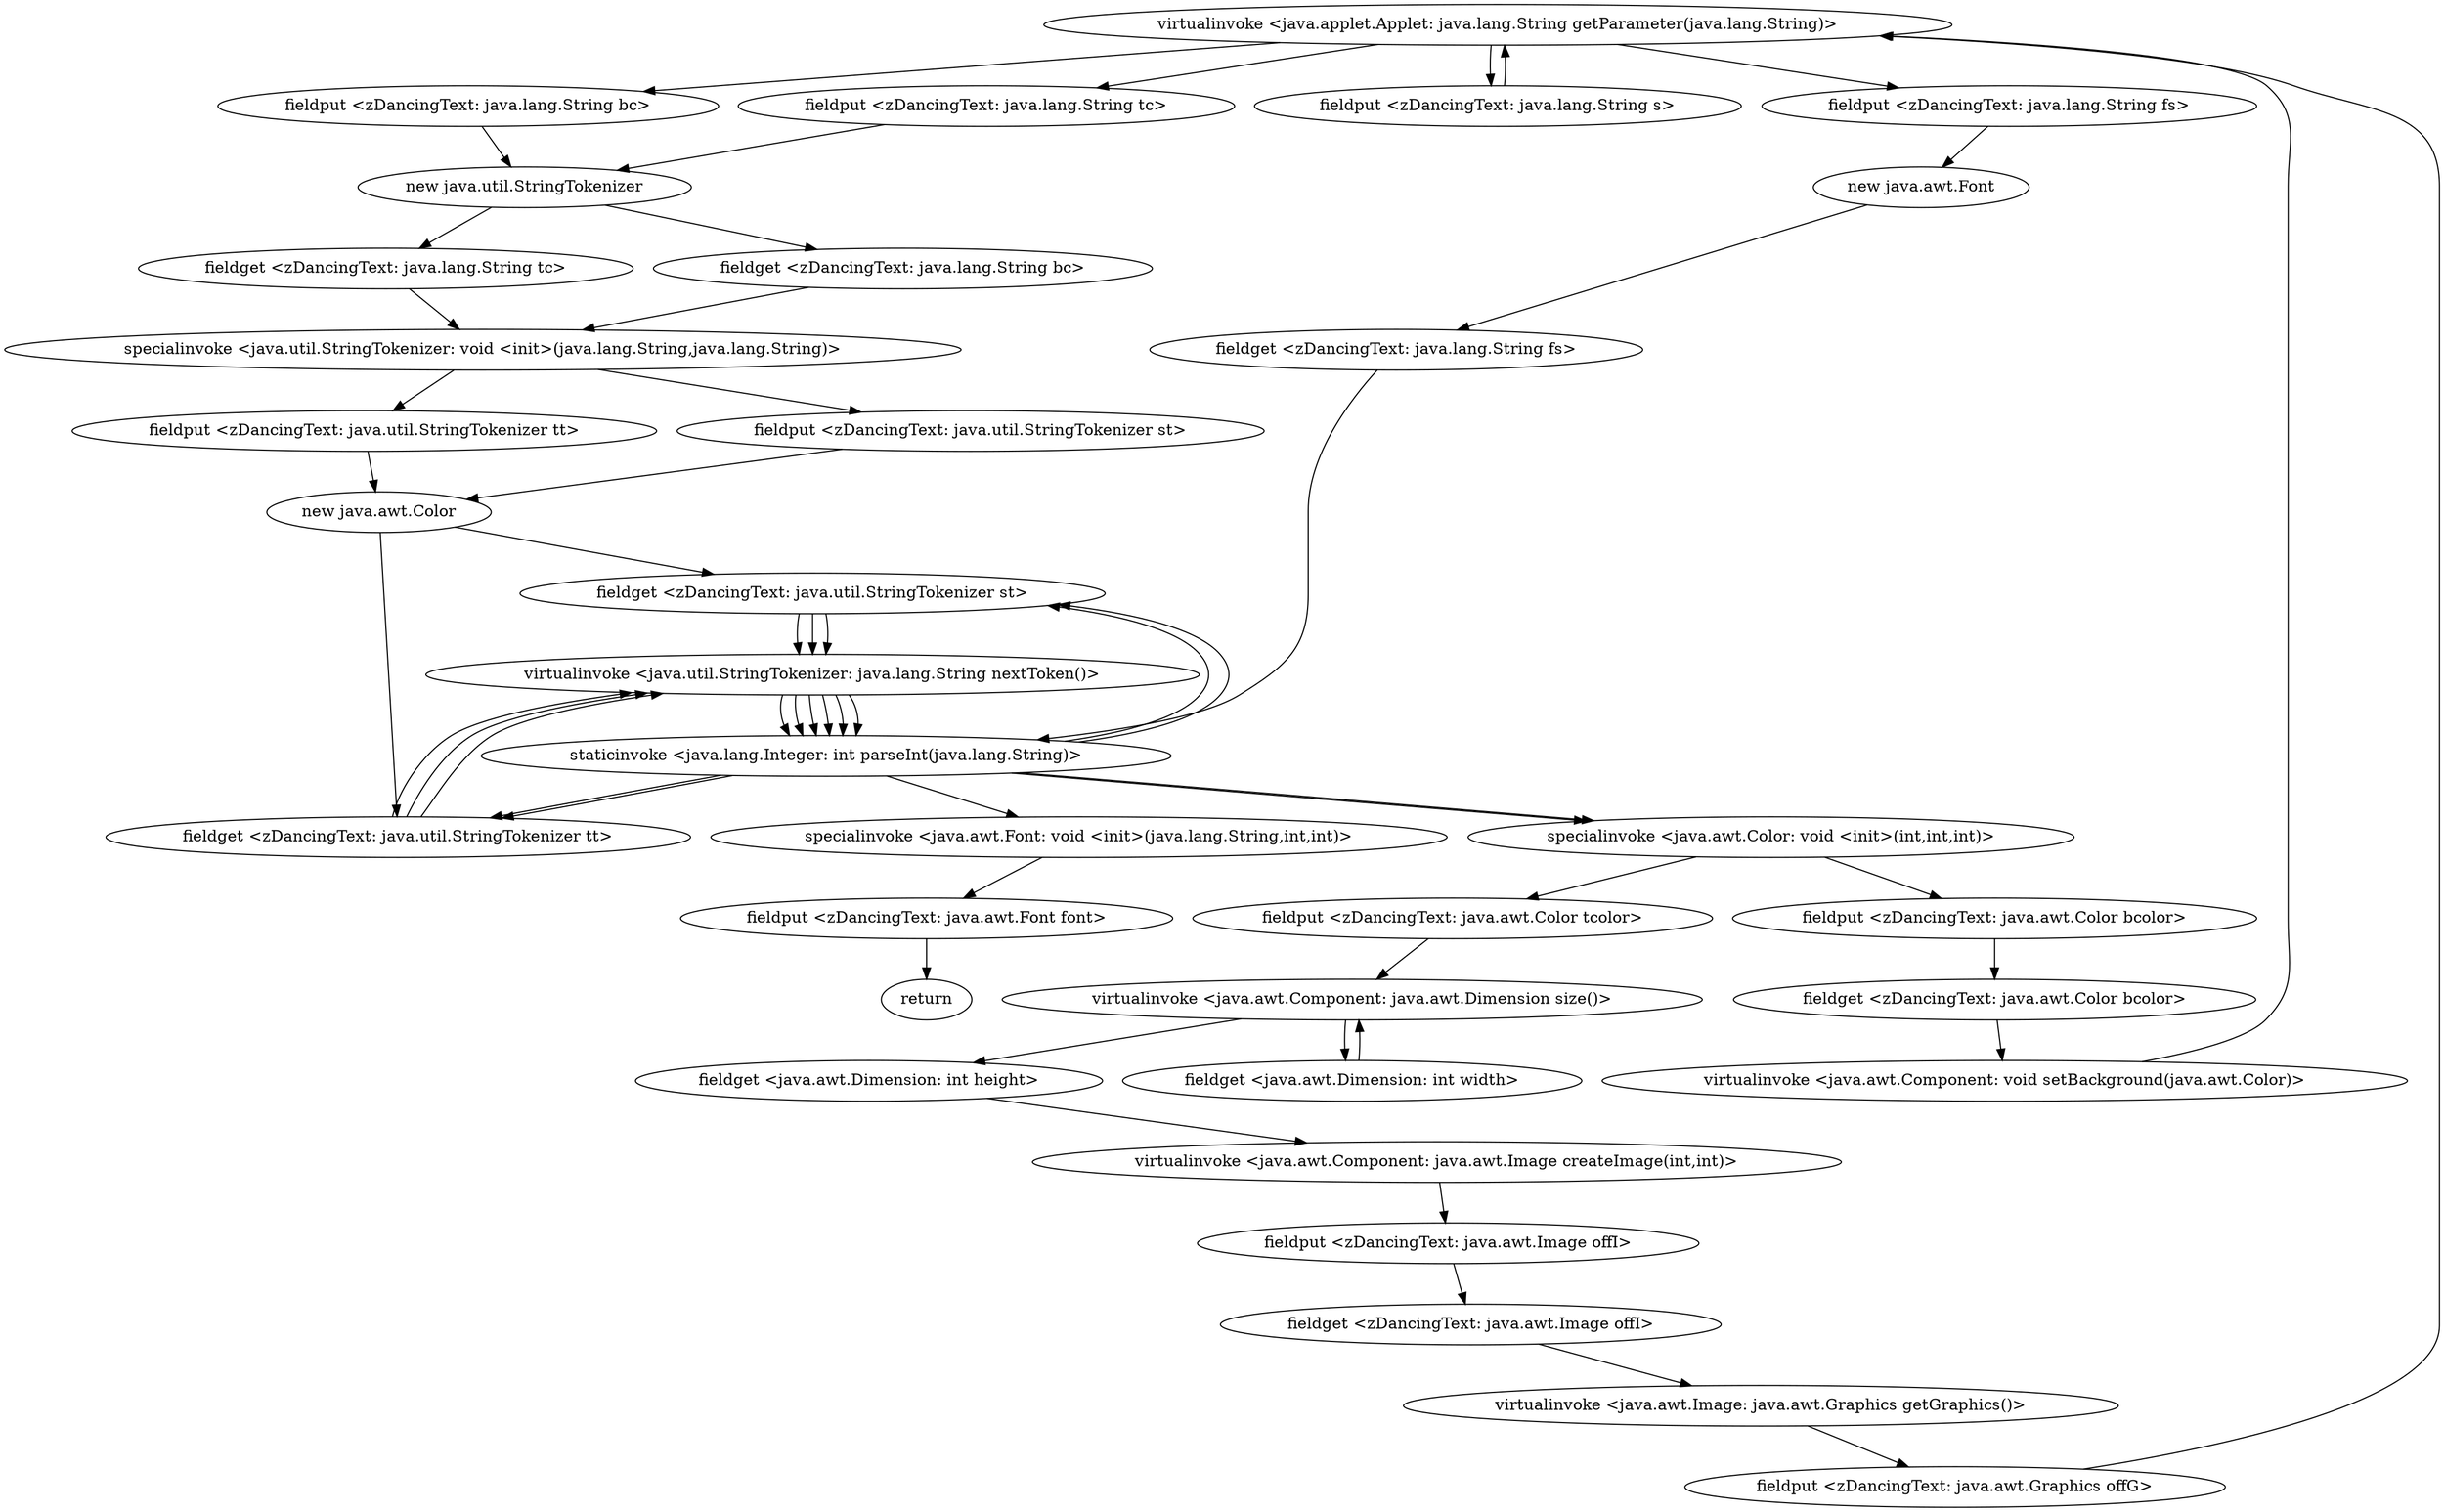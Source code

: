 digraph "" {
"virtualinvoke <java.applet.Applet: java.lang.String getParameter(java.lang.String)>";
 "virtualinvoke <java.applet.Applet: java.lang.String getParameter(java.lang.String)>"->"fieldput <zDancingText: java.lang.String bc>";
 "fieldput <zDancingText: java.lang.String bc>"->"new java.util.StringTokenizer";
 "new java.util.StringTokenizer"->"fieldget <zDancingText: java.lang.String bc>";
 "fieldget <zDancingText: java.lang.String bc>"->"specialinvoke <java.util.StringTokenizer: void <init>(java.lang.String,java.lang.String)>";
 "specialinvoke <java.util.StringTokenizer: void <init>(java.lang.String,java.lang.String)>"->"fieldput <zDancingText: java.util.StringTokenizer st>";
 "fieldput <zDancingText: java.util.StringTokenizer st>"->"new java.awt.Color";
 "new java.awt.Color"->"fieldget <zDancingText: java.util.StringTokenizer st>";
 "fieldget <zDancingText: java.util.StringTokenizer st>"->"virtualinvoke <java.util.StringTokenizer: java.lang.String nextToken()>";
 "virtualinvoke <java.util.StringTokenizer: java.lang.String nextToken()>"->"staticinvoke <java.lang.Integer: int parseInt(java.lang.String)>";
 "staticinvoke <java.lang.Integer: int parseInt(java.lang.String)>"->"fieldget <zDancingText: java.util.StringTokenizer st>";
 "fieldget <zDancingText: java.util.StringTokenizer st>"->"virtualinvoke <java.util.StringTokenizer: java.lang.String nextToken()>";
 "virtualinvoke <java.util.StringTokenizer: java.lang.String nextToken()>"->"staticinvoke <java.lang.Integer: int parseInt(java.lang.String)>";
 "staticinvoke <java.lang.Integer: int parseInt(java.lang.String)>"->"fieldget <zDancingText: java.util.StringTokenizer st>";
 "fieldget <zDancingText: java.util.StringTokenizer st>"->"virtualinvoke <java.util.StringTokenizer: java.lang.String nextToken()>";
 "virtualinvoke <java.util.StringTokenizer: java.lang.String nextToken()>"->"staticinvoke <java.lang.Integer: int parseInt(java.lang.String)>";
 "staticinvoke <java.lang.Integer: int parseInt(java.lang.String)>"->"specialinvoke <java.awt.Color: void <init>(int,int,int)>";
 "specialinvoke <java.awt.Color: void <init>(int,int,int)>"->"fieldput <zDancingText: java.awt.Color bcolor>";
 "fieldput <zDancingText: java.awt.Color bcolor>"->"fieldget <zDancingText: java.awt.Color bcolor>";
 "fieldget <zDancingText: java.awt.Color bcolor>"->"virtualinvoke <java.awt.Component: void setBackground(java.awt.Color)>";
 "virtualinvoke <java.awt.Component: void setBackground(java.awt.Color)>"->"virtualinvoke <java.applet.Applet: java.lang.String getParameter(java.lang.String)>";
 "virtualinvoke <java.applet.Applet: java.lang.String getParameter(java.lang.String)>"->"fieldput <zDancingText: java.lang.String tc>";
 "fieldput <zDancingText: java.lang.String tc>"->"new java.util.StringTokenizer";
 "new java.util.StringTokenizer"->"fieldget <zDancingText: java.lang.String tc>";
 "fieldget <zDancingText: java.lang.String tc>"->"specialinvoke <java.util.StringTokenizer: void <init>(java.lang.String,java.lang.String)>";
 "specialinvoke <java.util.StringTokenizer: void <init>(java.lang.String,java.lang.String)>"->"fieldput <zDancingText: java.util.StringTokenizer tt>";
 "fieldput <zDancingText: java.util.StringTokenizer tt>"->"new java.awt.Color";
 "new java.awt.Color"->"fieldget <zDancingText: java.util.StringTokenizer tt>";
 "fieldget <zDancingText: java.util.StringTokenizer tt>"->"virtualinvoke <java.util.StringTokenizer: java.lang.String nextToken()>";
 "virtualinvoke <java.util.StringTokenizer: java.lang.String nextToken()>"->"staticinvoke <java.lang.Integer: int parseInt(java.lang.String)>";
 "staticinvoke <java.lang.Integer: int parseInt(java.lang.String)>"->"fieldget <zDancingText: java.util.StringTokenizer tt>";
 "fieldget <zDancingText: java.util.StringTokenizer tt>"->"virtualinvoke <java.util.StringTokenizer: java.lang.String nextToken()>";
 "virtualinvoke <java.util.StringTokenizer: java.lang.String nextToken()>"->"staticinvoke <java.lang.Integer: int parseInt(java.lang.String)>";
 "staticinvoke <java.lang.Integer: int parseInt(java.lang.String)>"->"fieldget <zDancingText: java.util.StringTokenizer tt>";
 "fieldget <zDancingText: java.util.StringTokenizer tt>"->"virtualinvoke <java.util.StringTokenizer: java.lang.String nextToken()>";
 "virtualinvoke <java.util.StringTokenizer: java.lang.String nextToken()>"->"staticinvoke <java.lang.Integer: int parseInt(java.lang.String)>";
 "staticinvoke <java.lang.Integer: int parseInt(java.lang.String)>"->"specialinvoke <java.awt.Color: void <init>(int,int,int)>";
 "specialinvoke <java.awt.Color: void <init>(int,int,int)>"->"fieldput <zDancingText: java.awt.Color tcolor>";
 "fieldput <zDancingText: java.awt.Color tcolor>"->"virtualinvoke <java.awt.Component: java.awt.Dimension size()>";
 "virtualinvoke <java.awt.Component: java.awt.Dimension size()>"->"fieldget <java.awt.Dimension: int width>";
 "fieldget <java.awt.Dimension: int width>"->"virtualinvoke <java.awt.Component: java.awt.Dimension size()>";
 "virtualinvoke <java.awt.Component: java.awt.Dimension size()>"->"fieldget <java.awt.Dimension: int height>";
 "fieldget <java.awt.Dimension: int height>"->"virtualinvoke <java.awt.Component: java.awt.Image createImage(int,int)>";
 "virtualinvoke <java.awt.Component: java.awt.Image createImage(int,int)>"->"fieldput <zDancingText: java.awt.Image offI>";
 "fieldput <zDancingText: java.awt.Image offI>"->"fieldget <zDancingText: java.awt.Image offI>";
 "fieldget <zDancingText: java.awt.Image offI>"->"virtualinvoke <java.awt.Image: java.awt.Graphics getGraphics()>";
 "virtualinvoke <java.awt.Image: java.awt.Graphics getGraphics()>"->"fieldput <zDancingText: java.awt.Graphics offG>";
 "fieldput <zDancingText: java.awt.Graphics offG>"->"virtualinvoke <java.applet.Applet: java.lang.String getParameter(java.lang.String)>";
 "virtualinvoke <java.applet.Applet: java.lang.String getParameter(java.lang.String)>"->"fieldput <zDancingText: java.lang.String s>";
 "fieldput <zDancingText: java.lang.String s>"->"virtualinvoke <java.applet.Applet: java.lang.String getParameter(java.lang.String)>";
 "virtualinvoke <java.applet.Applet: java.lang.String getParameter(java.lang.String)>"->"fieldput <zDancingText: java.lang.String fs>";
 "fieldput <zDancingText: java.lang.String fs>"->"new java.awt.Font";
 "new java.awt.Font"->"fieldget <zDancingText: java.lang.String fs>";
 "fieldget <zDancingText: java.lang.String fs>"->"staticinvoke <java.lang.Integer: int parseInt(java.lang.String)>";
 "staticinvoke <java.lang.Integer: int parseInt(java.lang.String)>"->"specialinvoke <java.awt.Font: void <init>(java.lang.String,int,int)>";
 "specialinvoke <java.awt.Font: void <init>(java.lang.String,int,int)>"->"fieldput <zDancingText: java.awt.Font font>";
 "fieldput <zDancingText: java.awt.Font font>"->"return";
}
